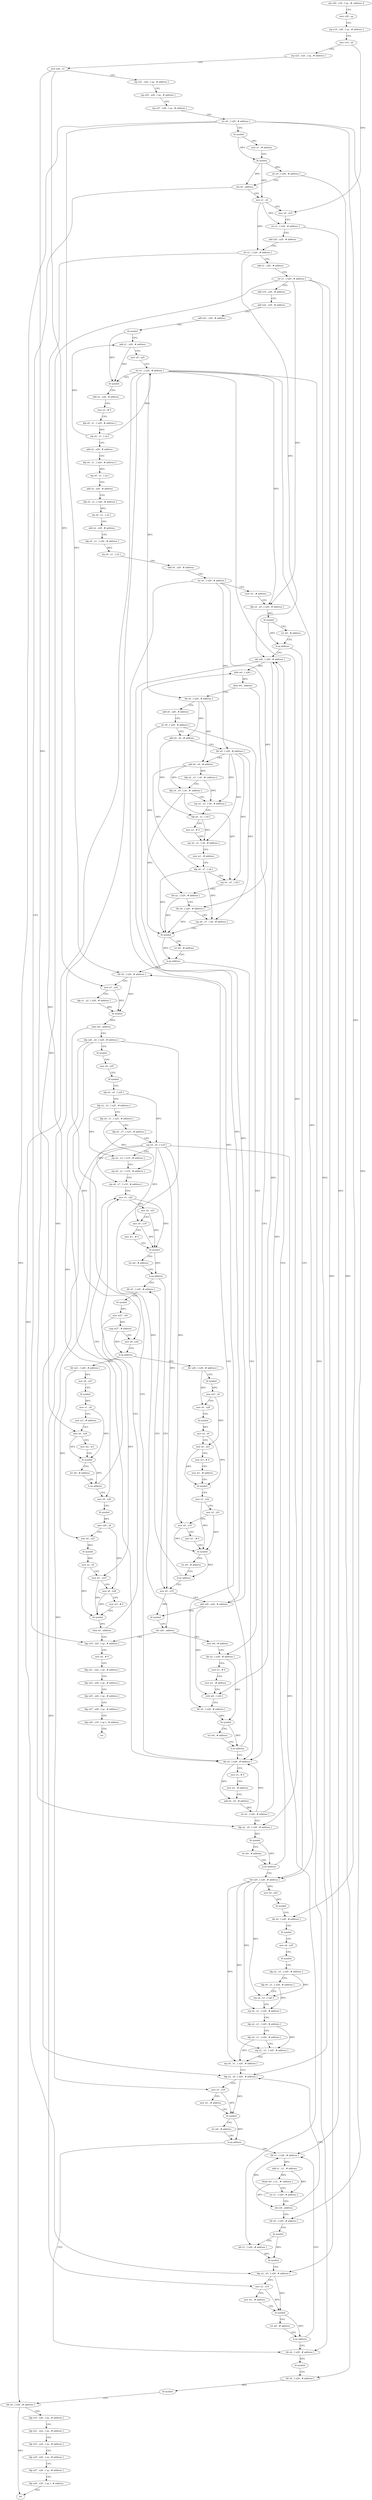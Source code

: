 digraph "func" {
"94192" [label = "stp x29 , x30 , [ sp , #- address ]!" ]
"94196" [label = "mov x29 , sp" ]
"94200" [label = "stp x19 , x20 , [ sp , # address ]" ]
"94204" [label = "mov x19 , x0" ]
"94208" [label = "stp x23 , x24 , [ sp , # address ]" ]
"94212" [label = "mov x24 , x1" ]
"94216" [label = "stp x21 , x22 , [ sp , # address ]" ]
"94220" [label = "stp x25 , x26 , [ sp , # address ]" ]
"94224" [label = "stp x27 , x28 , [ sp , # address ]" ]
"94228" [label = "str x0 , [ x29 , # address ]" ]
"94232" [label = "bl symbol" ]
"94236" [label = "mov x1 , # address" ]
"94240" [label = "bl symbol" ]
"94244" [label = "str x0 , [ x29 , # address ]" ]
"94248" [label = "cbz x0 , address" ]
"95044" [label = "ldp x19 , x20 , [ sp , # address ]" ]
"94252" [label = "mov x1 , x0" ]
"95048" [label = "mov x0 , # 0" ]
"95052" [label = "ldp x21 , x22 , [ sp , # address ]" ]
"95056" [label = "ldp x23 , x24 , [ sp , # address ]" ]
"95060" [label = "ldp x25 , x26 , [ sp , # address ]" ]
"95064" [label = "ldp x27 , x28 , [ sp , # address ]" ]
"95068" [label = "ldp x29 , x30 , [ sp ] , # address" ]
"95072" [label = "ret" ]
"94256" [label = "mov x0 , x19" ]
"94260" [label = "str x1 , [ x29 , # address ]" ]
"94264" [label = "add x25 , x29 , # address" ]
"94268" [label = "str x1 , [ x29 , # address ]" ]
"94272" [label = "add x1 , x29 , # address" ]
"94276" [label = "str x1 , [ x29 , # address ]" ]
"94280" [label = "add x19 , x29 , # address" ]
"94284" [label = "add x22 , x29 , # address" ]
"94288" [label = "add x21 , x29 , # address" ]
"94292" [label = "bl symbol" ]
"94296" [label = "add x1 , x29 , # address" ]
"94300" [label = "mov x8 , x25" ]
"94304" [label = "str x1 , [ x29 , # address ]" ]
"94308" [label = "bl symbol" ]
"94312" [label = "add x2 , x29 , # address" ]
"94316" [label = "mov x3 , # 0" ]
"94320" [label = "ldp x0 , x1 , [ x29 , # address ]" ]
"94324" [label = "stp x0 , x1 , [ x2 ]" ]
"94328" [label = "add x2 , x29 , # address" ]
"94332" [label = "ldp x0 , x1 , [ x29 , # address ]" ]
"94336" [label = "stp x0 , x1 , [ x2 ]" ]
"94340" [label = "add x2 , x29 , # address" ]
"94344" [label = "ldp x0 , x1 , [ x29 , # address ]" ]
"94348" [label = "stp x0 , x1 , [ x2 ]" ]
"94352" [label = "add x2 , x29 , # address" ]
"94356" [label = "ldp x0 , x1 , [ x29 , # address ]" ]
"94360" [label = "stp x0 , x1 , [ x2 ]" ]
"94364" [label = "add x0 , x29 , # address" ]
"94368" [label = "str x0 , [ x29 , # address ]" ]
"94372" [label = "mov w1 , # address" ]
"94376" [label = "ldp x2 , x0 , [ x29 , # address ]" ]
"94380" [label = "bl symbol" ]
"94384" [label = "tst w0 , # address" ]
"94388" [label = "b.eq address" ]
"94764" [label = "ldr x20 , [ x29 , # address ]" ]
"94392" [label = "ldr x26 , [ x29 , # address ]" ]
"94768" [label = "mov x0 , x20" ]
"94772" [label = "bl symbol" ]
"94776" [label = "ldr x0 , [ x29 , # address ]" ]
"94780" [label = "bl symbol" ]
"94784" [label = "mov x8 , x25" ]
"94788" [label = "bl symbol" ]
"94792" [label = "ldp x2 , x3 , [ x29 , # address ]" ]
"94796" [label = "ldp x0 , x1 , [ x29 , # address ]" ]
"94800" [label = "stp x2 , x3 , [ x20 ]" ]
"94804" [label = "stp x0 , x1 , [ x20 , # address ]" ]
"94808" [label = "ldp x2 , x3 , [ x29 , # address ]" ]
"94812" [label = "ldp x0 , x1 , [ x29 , # address ]" ]
"94816" [label = "stp x2 , x3 , [ x20 , # address ]" ]
"94820" [label = "stp x0 , x1 , [ x20 , # address ]" ]
"94824" [label = "ldp x2 , x0 , [ x29 , # address ]" ]
"94396" [label = "ldrb w0 , [ x26 ]" ]
"94400" [label = "cbnz w0 , address" ]
"94728" [label = "ldr x0 , [ x29 , # address ]" ]
"94404" [label = "ldr x6 , [ x29 , # address ]" ]
"94908" [label = "ldr x0 , [ x29 , # address ]" ]
"94912" [label = "bl symbol" ]
"94916" [label = "ldr x0 , [ x29 , # address ]" ]
"94920" [label = "bl symbol" ]
"94924" [label = "ldr x0 , [ x29 , # address ]" ]
"94928" [label = "ldp x19 , x20 , [ sp , # address ]" ]
"94932" [label = "ldp x21 , x22 , [ sp , # address ]" ]
"94936" [label = "ldp x23 , x24 , [ sp , # address ]" ]
"94940" [label = "ldp x25 , x26 , [ sp , # address ]" ]
"94944" [label = "ldp x27 , x28 , [ sp , # address ]" ]
"94948" [label = "ldp x29 , x30 , [ sp ] , # address" ]
"94952" [label = "ret" ]
"94848" [label = "ldr x1 , [ x29 , # address ]" ]
"94852" [label = "add x1 , x1 , # address" ]
"94856" [label = "ldurb w0 , [ x1 , #- address ]" ]
"94860" [label = "str x1 , [ x29 , # address ]" ]
"94864" [label = "cbz w0 , address" ]
"94868" [label = "ldr x0 , [ x29 , # address ]" ]
"94732" [label = "mov x3 , # 0" ]
"94736" [label = "mov w1 , # address" ]
"94740" [label = "add x0 , x0 , # address" ]
"94744" [label = "str x0 , [ x29 , # address ]" ]
"94748" [label = "ldp x2 , x0 , [ x29 , # address ]" ]
"94752" [label = "bl symbol" ]
"94756" [label = "tst w0 , # address" ]
"94760" [label = "b.ne address" ]
"94408" [label = "add x8 , x29 , # address" ]
"94412" [label = "str x8 , [ x29 , # address ]" ]
"94416" [label = "add x0 , x6 , # address" ]
"94420" [label = "ldr x8 , [ x29 , # address ]" ]
"94424" [label = "add x6 , x6 , # address" ]
"94428" [label = "ldp x2 , x3 , [ x6 , #- address ]" ]
"94432" [label = "ldp x4 , x5 , [ x6 , #- address ]" ]
"94436" [label = "stp x2 , x3 , [ x8 , # address ]" ]
"94440" [label = "ldp x0 , x1 , [ x0 ]" ]
"94444" [label = "mov x3 , # 0" ]
"94448" [label = "stp x0 , x1 , [ x8 , # address ]" ]
"94452" [label = "mov w1 , # address" ]
"94456" [label = "ldp x6 , x7 , [ x6 ]" ]
"94460" [label = "stp x4 , x5 , [ x8 ]" ]
"94464" [label = "ldr x2 , [ x29 , # address ]" ]
"94468" [label = "ldr x0 , [ x29 , # address ]" ]
"94472" [label = "stp x6 , x7 , [ x8 , # address ]" ]
"94476" [label = "bl symbol" ]
"94480" [label = "tst w0 , # address" ]
"94484" [label = "b.eq address" ]
"94488" [label = "ldr x0 , [ x29 , # address ]" ]
"94828" [label = "mov x3 , x19" ]
"94832" [label = "mov w1 , # address" ]
"94836" [label = "bl symbol" ]
"94840" [label = "tst w0 , # address" ]
"94844" [label = "b.eq address" ]
"94872" [label = "bl symbol" ]
"94876" [label = "ldr x1 , [ x29 , # address ]" ]
"94880" [label = "bl symbol" ]
"94884" [label = "ldp x2 , x0 , [ x29 , # address ]" ]
"94888" [label = "mov x3 , x19" ]
"94892" [label = "mov w1 , # address" ]
"94896" [label = "bl symbol" ]
"94900" [label = "tst w0 , # address" ]
"94904" [label = "b.ne address" ]
"94492" [label = "mov x3 , x24" ]
"94496" [label = "ldp x1 , x2 , [ x29 , # address ]" ]
"94500" [label = "bl symbol" ]
"94504" [label = "cbnz w0 , address" ]
"94508" [label = "ldp x20 , x0 , [ x29 , # address ]" ]
"94512" [label = "bl symbol" ]
"94516" [label = "mov x8 , x25" ]
"94520" [label = "bl symbol" ]
"94524" [label = "ldp x4 , x5 , [ x25 ]" ]
"94528" [label = "ldp x2 , x3 , [ x25 , # address ]" ]
"94532" [label = "ldp x0 , x1 , [ x25 , # address ]" ]
"94536" [label = "ldp x6 , x7 , [ x25 , # address ]" ]
"94540" [label = "stp x4 , x5 , [ x19 ]" ]
"94544" [label = "stp x2 , x3 , [ x19 , # address ]" ]
"94548" [label = "stp x0 , x1 , [ x19 , # address ]" ]
"94552" [label = "stp x6 , x7 , [ x19 , # address ]" ]
"94556" [label = "mov x3 , x22" ]
"94676" [label = "mov x0 , x19" ]
"94680" [label = "add x26 , x26 , # address" ]
"94684" [label = "bl symbol" ]
"94688" [label = "cbz x20 , address" ]
"94692" [label = "mov w0 , # address" ]
"94584" [label = "ldr x0 , [ x29 , # address ]" ]
"94588" [label = "bl symbol" ]
"94592" [label = "mov w27 , w0" ]
"94596" [label = "cmp w27 , # address" ]
"94600" [label = "mov x0 , x20" ]
"94604" [label = "b.eq address" ]
"94960" [label = "ldr x23 , [ x29 , # address ]" ]
"94608" [label = "ldr x28 , [ x29 , # address ]" ]
"94696" [label = "ldr x2 , [ x29 , # address ]" ]
"94700" [label = "mov x3 , # 0" ]
"94704" [label = "mov w1 , # address" ]
"94708" [label = "strb w0 , [ x26 ]" ]
"94712" [label = "ldr x0 , [ x29 , # address ]" ]
"94716" [label = "bl symbol" ]
"94720" [label = "tst w0 , # address" ]
"94724" [label = "b.ne address" ]
"94964" [label = "mov x0 , x23" ]
"94968" [label = "bl symbol" ]
"94972" [label = "mov x1 , x0" ]
"94976" [label = "mov w3 , # address" ]
"94980" [label = "mov x0 , x24" ]
"94984" [label = "mov w2 , w3" ]
"94988" [label = "bl symbol" ]
"94992" [label = "tst w0 , # address" ]
"94996" [label = "b.ne address" ]
"95000" [label = "mov x0 , x20" ]
"94612" [label = "bl symbol" ]
"94616" [label = "mov x23 , x0" ]
"94620" [label = "mov x0 , x28" ]
"94624" [label = "bl symbol" ]
"94628" [label = "mov x2 , x0" ]
"94632" [label = "mov x0 , x23" ]
"94636" [label = "mov w3 , # 0" ]
"94640" [label = "mov w1 , # address" ]
"94644" [label = "bl symbol" ]
"94648" [label = "mov x3 , x22" ]
"94652" [label = "mov x2 , x21" ]
"94656" [label = "mov x0 , x19" ]
"94660" [label = "mov w1 , # 0" ]
"94664" [label = "bl symbol" ]
"94668" [label = "tst w0 , # address" ]
"94672" [label = "b.ne address" ]
"94560" [label = "mov x2 , x21" ]
"94564" [label = "mov x0 , x19" ]
"94568" [label = "mov w1 , # 0" ]
"94572" [label = "bl symbol" ]
"94576" [label = "tst w0 , # address" ]
"94580" [label = "b.eq address" ]
"95004" [label = "bl symbol" ]
"95008" [label = "mov x28 , x0" ]
"95012" [label = "mov x0 , x23" ]
"95016" [label = "bl symbol" ]
"95020" [label = "mov x2 , x0" ]
"95024" [label = "mov w1 , w27" ]
"95028" [label = "mov x0 , x28" ]
"95032" [label = "mov w3 , # 0" ]
"95036" [label = "bl symbol" ]
"95040" [label = "cbnz x0 , address" ]
"94192" -> "94196" [ label = "CFG" ]
"94196" -> "94200" [ label = "CFG" ]
"94200" -> "94204" [ label = "CFG" ]
"94204" -> "94208" [ label = "CFG" ]
"94204" -> "94256" [ label = "DFG" ]
"94208" -> "94212" [ label = "CFG" ]
"94212" -> "94216" [ label = "CFG" ]
"94212" -> "94492" [ label = "DFG" ]
"94212" -> "94980" [ label = "DFG" ]
"94216" -> "94220" [ label = "CFG" ]
"94220" -> "94224" [ label = "CFG" ]
"94224" -> "94228" [ label = "CFG" ]
"94228" -> "94232" [ label = "CFG" ]
"94228" -> "94776" [ label = "DFG" ]
"94228" -> "94924" [ label = "DFG" ]
"94228" -> "94488" [ label = "DFG" ]
"94228" -> "94868" [ label = "DFG" ]
"94232" -> "94236" [ label = "CFG" ]
"94232" -> "94240" [ label = "DFG" ]
"94236" -> "94240" [ label = "CFG" ]
"94240" -> "94244" [ label = "DFG" ]
"94240" -> "94248" [ label = "DFG" ]
"94240" -> "94252" [ label = "DFG" ]
"94244" -> "94248" [ label = "CFG" ]
"94244" -> "94916" [ label = "DFG" ]
"94248" -> "95044" [ label = "CFG" ]
"94248" -> "94252" [ label = "CFG" ]
"95044" -> "95048" [ label = "CFG" ]
"94252" -> "94256" [ label = "CFG" ]
"94252" -> "94260" [ label = "DFG" ]
"94252" -> "94268" [ label = "DFG" ]
"95048" -> "95052" [ label = "CFG" ]
"95052" -> "95056" [ label = "CFG" ]
"95056" -> "95060" [ label = "CFG" ]
"95060" -> "95064" [ label = "CFG" ]
"95064" -> "95068" [ label = "CFG" ]
"95068" -> "95072" [ label = "CFG" ]
"94256" -> "94260" [ label = "CFG" ]
"94260" -> "94264" [ label = "CFG" ]
"94260" -> "94848" [ label = "DFG" ]
"94264" -> "94268" [ label = "CFG" ]
"94268" -> "94272" [ label = "CFG" ]
"94268" -> "94392" [ label = "DFG" ]
"94268" -> "94728" [ label = "DFG" ]
"94272" -> "94276" [ label = "CFG" ]
"94276" -> "94280" [ label = "CFG" ]
"94276" -> "94376" [ label = "DFG" ]
"94276" -> "94824" [ label = "DFG" ]
"94276" -> "94748" [ label = "DFG" ]
"94276" -> "94884" [ label = "DFG" ]
"94280" -> "94284" [ label = "CFG" ]
"94284" -> "94288" [ label = "CFG" ]
"94288" -> "94292" [ label = "CFG" ]
"94292" -> "94296" [ label = "CFG" ]
"94292" -> "94308" [ label = "DFG" ]
"94296" -> "94300" [ label = "CFG" ]
"94296" -> "94308" [ label = "DFG" ]
"94300" -> "94304" [ label = "CFG" ]
"94304" -> "94308" [ label = "CFG" ]
"94304" -> "94376" [ label = "DFG" ]
"94304" -> "94764" [ label = "DFG" ]
"94304" -> "94824" [ label = "DFG" ]
"94304" -> "94748" [ label = "DFG" ]
"94304" -> "94404" [ label = "DFG" ]
"94304" -> "94908" [ label = "DFG" ]
"94304" -> "94884" [ label = "DFG" ]
"94308" -> "94312" [ label = "CFG" ]
"94312" -> "94316" [ label = "CFG" ]
"94316" -> "94320" [ label = "CFG" ]
"94320" -> "94324" [ label = "DFG" ]
"94324" -> "94328" [ label = "CFG" ]
"94324" -> "94296" [ label = "DFG" ]
"94324" -> "94304" [ label = "DFG" ]
"94328" -> "94332" [ label = "CFG" ]
"94332" -> "94336" [ label = "DFG" ]
"94336" -> "94340" [ label = "CFG" ]
"94340" -> "94344" [ label = "CFG" ]
"94344" -> "94348" [ label = "DFG" ]
"94348" -> "94352" [ label = "CFG" ]
"94352" -> "94356" [ label = "CFG" ]
"94356" -> "94360" [ label = "DFG" ]
"94360" -> "94364" [ label = "CFG" ]
"94364" -> "94368" [ label = "CFG" ]
"94368" -> "94372" [ label = "CFG" ]
"94368" -> "94420" [ label = "DFG" ]
"94368" -> "94468" [ label = "DFG" ]
"94368" -> "94712" [ label = "DFG" ]
"94372" -> "94376" [ label = "CFG" ]
"94376" -> "94380" [ label = "DFG" ]
"94380" -> "94384" [ label = "CFG" ]
"94380" -> "94388" [ label = "DFG" ]
"94384" -> "94388" [ label = "CFG" ]
"94388" -> "94764" [ label = "CFG" ]
"94388" -> "94392" [ label = "CFG" ]
"94764" -> "94768" [ label = "DFG" ]
"94764" -> "94800" [ label = "DFG" ]
"94764" -> "94804" [ label = "DFG" ]
"94764" -> "94816" [ label = "DFG" ]
"94764" -> "94820" [ label = "DFG" ]
"94392" -> "94396" [ label = "DFG" ]
"94392" -> "94680" [ label = "DFG" ]
"94392" -> "94708" [ label = "DFG" ]
"94768" -> "94772" [ label = "DFG" ]
"94772" -> "94776" [ label = "CFG" ]
"94776" -> "94780" [ label = "CFG" ]
"94780" -> "94784" [ label = "CFG" ]
"94784" -> "94788" [ label = "CFG" ]
"94788" -> "94792" [ label = "CFG" ]
"94792" -> "94796" [ label = "CFG" ]
"94792" -> "94800" [ label = "DFG" ]
"94796" -> "94800" [ label = "CFG" ]
"94796" -> "94804" [ label = "DFG" ]
"94800" -> "94804" [ label = "CFG" ]
"94804" -> "94808" [ label = "CFG" ]
"94808" -> "94812" [ label = "CFG" ]
"94808" -> "94816" [ label = "DFG" ]
"94812" -> "94816" [ label = "CFG" ]
"94812" -> "94820" [ label = "DFG" ]
"94816" -> "94820" [ label = "CFG" ]
"94820" -> "94824" [ label = "CFG" ]
"94824" -> "94828" [ label = "CFG" ]
"94824" -> "94836" [ label = "DFG" ]
"94396" -> "94400" [ label = "DFG" ]
"94400" -> "94728" [ label = "CFG" ]
"94400" -> "94404" [ label = "CFG" ]
"94728" -> "94732" [ label = "CFG" ]
"94728" -> "94740" [ label = "DFG" ]
"94404" -> "94408" [ label = "CFG" ]
"94404" -> "94416" [ label = "DFG" ]
"94404" -> "94424" [ label = "DFG" ]
"94908" -> "94912" [ label = "DFG" ]
"94912" -> "94916" [ label = "CFG" ]
"94916" -> "94920" [ label = "DFG" ]
"94920" -> "94924" [ label = "CFG" ]
"94924" -> "94928" [ label = "CFG" ]
"94924" -> "94952" [ label = "DFG" ]
"94928" -> "94932" [ label = "CFG" ]
"94932" -> "94936" [ label = "CFG" ]
"94936" -> "94940" [ label = "CFG" ]
"94940" -> "94944" [ label = "CFG" ]
"94944" -> "94948" [ label = "CFG" ]
"94948" -> "94952" [ label = "CFG" ]
"94848" -> "94852" [ label = "DFG" ]
"94852" -> "94856" [ label = "DFG" ]
"94852" -> "94860" [ label = "DFG" ]
"94856" -> "94860" [ label = "CFG" ]
"94856" -> "94864" [ label = "DFG" ]
"94860" -> "94864" [ label = "CFG" ]
"94860" -> "94848" [ label = "DFG" ]
"94864" -> "94824" [ label = "CFG" ]
"94864" -> "94868" [ label = "CFG" ]
"94868" -> "94872" [ label = "CFG" ]
"94732" -> "94736" [ label = "CFG" ]
"94736" -> "94740" [ label = "CFG" ]
"94740" -> "94744" [ label = "DFG" ]
"94744" -> "94748" [ label = "CFG" ]
"94744" -> "94392" [ label = "DFG" ]
"94744" -> "94728" [ label = "DFG" ]
"94748" -> "94752" [ label = "DFG" ]
"94752" -> "94756" [ label = "CFG" ]
"94752" -> "94760" [ label = "DFG" ]
"94756" -> "94760" [ label = "CFG" ]
"94760" -> "94392" [ label = "CFG" ]
"94760" -> "94764" [ label = "CFG" ]
"94408" -> "94412" [ label = "CFG" ]
"94412" -> "94416" [ label = "CFG" ]
"94412" -> "94464" [ label = "DFG" ]
"94412" -> "94696" [ label = "DFG" ]
"94416" -> "94420" [ label = "CFG" ]
"94416" -> "94440" [ label = "DFG" ]
"94420" -> "94424" [ label = "CFG" ]
"94420" -> "94436" [ label = "DFG" ]
"94420" -> "94448" [ label = "DFG" ]
"94420" -> "94460" [ label = "DFG" ]
"94420" -> "94472" [ label = "DFG" ]
"94424" -> "94428" [ label = "DFG" ]
"94424" -> "94432" [ label = "DFG" ]
"94424" -> "94456" [ label = "DFG" ]
"94428" -> "94432" [ label = "CFG" ]
"94428" -> "94436" [ label = "DFG" ]
"94432" -> "94436" [ label = "CFG" ]
"94432" -> "94460" [ label = "DFG" ]
"94432" -> "94476" [ label = "DFG" ]
"94436" -> "94440" [ label = "CFG" ]
"94440" -> "94444" [ label = "CFG" ]
"94440" -> "94448" [ label = "DFG" ]
"94444" -> "94448" [ label = "CFG" ]
"94448" -> "94452" [ label = "CFG" ]
"94452" -> "94456" [ label = "CFG" ]
"94456" -> "94460" [ label = "CFG" ]
"94456" -> "94472" [ label = "DFG" ]
"94456" -> "94476" [ label = "DFG" ]
"94460" -> "94464" [ label = "CFG" ]
"94464" -> "94468" [ label = "CFG" ]
"94464" -> "94476" [ label = "DFG" ]
"94468" -> "94472" [ label = "CFG" ]
"94468" -> "94476" [ label = "DFG" ]
"94472" -> "94476" [ label = "CFG" ]
"94476" -> "94480" [ label = "CFG" ]
"94476" -> "94484" [ label = "DFG" ]
"94480" -> "94484" [ label = "CFG" ]
"94484" -> "94728" [ label = "CFG" ]
"94484" -> "94488" [ label = "CFG" ]
"94488" -> "94492" [ label = "CFG" ]
"94488" -> "94500" [ label = "DFG" ]
"94828" -> "94832" [ label = "CFG" ]
"94828" -> "94836" [ label = "DFG" ]
"94832" -> "94836" [ label = "CFG" ]
"94836" -> "94840" [ label = "CFG" ]
"94836" -> "94844" [ label = "DFG" ]
"94840" -> "94844" [ label = "CFG" ]
"94844" -> "94908" [ label = "CFG" ]
"94844" -> "94848" [ label = "CFG" ]
"94872" -> "94876" [ label = "CFG" ]
"94872" -> "94880" [ label = "DFG" ]
"94876" -> "94880" [ label = "DFG" ]
"94880" -> "94884" [ label = "CFG" ]
"94884" -> "94888" [ label = "CFG" ]
"94884" -> "94896" [ label = "DFG" ]
"94888" -> "94892" [ label = "CFG" ]
"94888" -> "94896" [ label = "DFG" ]
"94892" -> "94896" [ label = "CFG" ]
"94896" -> "94900" [ label = "CFG" ]
"94896" -> "94904" [ label = "DFG" ]
"94900" -> "94904" [ label = "CFG" ]
"94904" -> "94848" [ label = "CFG" ]
"94904" -> "94908" [ label = "CFG" ]
"94492" -> "94496" [ label = "CFG" ]
"94492" -> "94500" [ label = "DFG" ]
"94496" -> "94500" [ label = "DFG" ]
"94500" -> "94504" [ label = "DFG" ]
"94504" -> "94728" [ label = "CFG" ]
"94504" -> "94508" [ label = "CFG" ]
"94508" -> "94512" [ label = "CFG" ]
"94508" -> "94688" [ label = "DFG" ]
"94508" -> "94600" [ label = "DFG" ]
"94508" -> "95000" [ label = "DFG" ]
"94512" -> "94516" [ label = "CFG" ]
"94516" -> "94520" [ label = "CFG" ]
"94520" -> "94524" [ label = "CFG" ]
"94524" -> "94528" [ label = "CFG" ]
"94524" -> "94540" [ label = "DFG" ]
"94528" -> "94532" [ label = "CFG" ]
"94528" -> "94544" [ label = "DFG" ]
"94532" -> "94536" [ label = "CFG" ]
"94532" -> "94548" [ label = "DFG" ]
"94536" -> "94540" [ label = "CFG" ]
"94536" -> "94552" [ label = "DFG" ]
"94540" -> "94544" [ label = "CFG" ]
"94540" -> "94828" [ label = "DFG" ]
"94540" -> "94876" [ label = "DFG" ]
"94540" -> "94888" [ label = "DFG" ]
"94540" -> "94564" [ label = "DFG" ]
"94540" -> "94676" [ label = "DFG" ]
"94540" -> "94656" [ label = "DFG" ]
"94544" -> "94548" [ label = "CFG" ]
"94548" -> "94552" [ label = "CFG" ]
"94552" -> "94556" [ label = "CFG" ]
"94556" -> "94560" [ label = "CFG" ]
"94556" -> "94572" [ label = "DFG" ]
"94676" -> "94680" [ label = "CFG" ]
"94676" -> "94684" [ label = "DFG" ]
"94680" -> "94684" [ label = "CFG" ]
"94680" -> "94396" [ label = "DFG" ]
"94680" -> "94708" [ label = "DFG" ]
"94684" -> "94688" [ label = "CFG" ]
"94688" -> "95044" [ label = "CFG" ]
"94688" -> "94692" [ label = "CFG" ]
"94692" -> "94696" [ label = "CFG" ]
"94584" -> "94588" [ label = "CFG" ]
"94588" -> "94592" [ label = "DFG" ]
"94592" -> "94596" [ label = "DFG" ]
"94592" -> "95024" [ label = "DFG" ]
"94596" -> "94600" [ label = "CFG" ]
"94596" -> "94604" [ label = "DFG" ]
"94600" -> "94604" [ label = "CFG" ]
"94604" -> "94960" [ label = "CFG" ]
"94604" -> "94608" [ label = "CFG" ]
"94960" -> "94964" [ label = "DFG" ]
"94960" -> "95012" [ label = "DFG" ]
"94608" -> "94612" [ label = "CFG" ]
"94608" -> "94620" [ label = "DFG" ]
"94696" -> "94700" [ label = "CFG" ]
"94696" -> "94716" [ label = "DFG" ]
"94700" -> "94704" [ label = "CFG" ]
"94704" -> "94708" [ label = "CFG" ]
"94708" -> "94712" [ label = "CFG" ]
"94712" -> "94716" [ label = "DFG" ]
"94716" -> "94720" [ label = "CFG" ]
"94716" -> "94724" [ label = "DFG" ]
"94720" -> "94724" [ label = "CFG" ]
"94724" -> "94488" [ label = "CFG" ]
"94724" -> "94728" [ label = "CFG" ]
"94964" -> "94968" [ label = "CFG" ]
"94968" -> "94972" [ label = "DFG" ]
"94972" -> "94976" [ label = "CFG" ]
"94972" -> "94988" [ label = "DFG" ]
"94976" -> "94980" [ label = "CFG" ]
"94980" -> "94984" [ label = "CFG" ]
"94980" -> "94988" [ label = "DFG" ]
"94984" -> "94988" [ label = "CFG" ]
"94988" -> "94992" [ label = "CFG" ]
"94988" -> "94996" [ label = "DFG" ]
"94992" -> "94996" [ label = "CFG" ]
"94996" -> "94556" [ label = "CFG" ]
"94996" -> "95000" [ label = "CFG" ]
"95000" -> "95004" [ label = "CFG" ]
"94612" -> "94616" [ label = "DFG" ]
"94616" -> "94620" [ label = "CFG" ]
"94616" -> "94632" [ label = "DFG" ]
"94620" -> "94624" [ label = "CFG" ]
"94624" -> "94628" [ label = "DFG" ]
"94628" -> "94632" [ label = "CFG" ]
"94628" -> "94644" [ label = "DFG" ]
"94632" -> "94636" [ label = "CFG" ]
"94632" -> "94644" [ label = "DFG" ]
"94636" -> "94640" [ label = "CFG" ]
"94640" -> "94644" [ label = "CFG" ]
"94644" -> "94648" [ label = "CFG" ]
"94648" -> "94652" [ label = "CFG" ]
"94648" -> "94664" [ label = "DFG" ]
"94652" -> "94656" [ label = "CFG" ]
"94652" -> "94664" [ label = "DFG" ]
"94656" -> "94660" [ label = "CFG" ]
"94656" -> "94664" [ label = "DFG" ]
"94660" -> "94664" [ label = "CFG" ]
"94664" -> "94668" [ label = "CFG" ]
"94664" -> "94672" [ label = "DFG" ]
"94668" -> "94672" [ label = "CFG" ]
"94672" -> "94584" [ label = "CFG" ]
"94672" -> "94676" [ label = "CFG" ]
"94560" -> "94564" [ label = "CFG" ]
"94560" -> "94572" [ label = "DFG" ]
"94564" -> "94568" [ label = "CFG" ]
"94564" -> "94572" [ label = "DFG" ]
"94568" -> "94572" [ label = "CFG" ]
"94572" -> "94576" [ label = "CFG" ]
"94572" -> "94580" [ label = "DFG" ]
"94576" -> "94580" [ label = "CFG" ]
"94580" -> "94676" [ label = "CFG" ]
"94580" -> "94584" [ label = "CFG" ]
"95004" -> "95008" [ label = "DFG" ]
"95008" -> "95012" [ label = "CFG" ]
"95008" -> "95028" [ label = "DFG" ]
"95012" -> "95016" [ label = "DFG" ]
"95016" -> "95020" [ label = "DFG" ]
"95020" -> "95024" [ label = "CFG" ]
"95020" -> "95036" [ label = "DFG" ]
"95024" -> "95028" [ label = "CFG" ]
"95024" -> "95036" [ label = "DFG" ]
"95028" -> "95032" [ label = "CFG" ]
"95028" -> "95036" [ label = "DFG" ]
"95032" -> "95036" [ label = "CFG" ]
"95036" -> "95040" [ label = "DFG" ]
"95040" -> "94556" [ label = "CFG" ]
"95040" -> "95044" [ label = "CFG" ]
}
